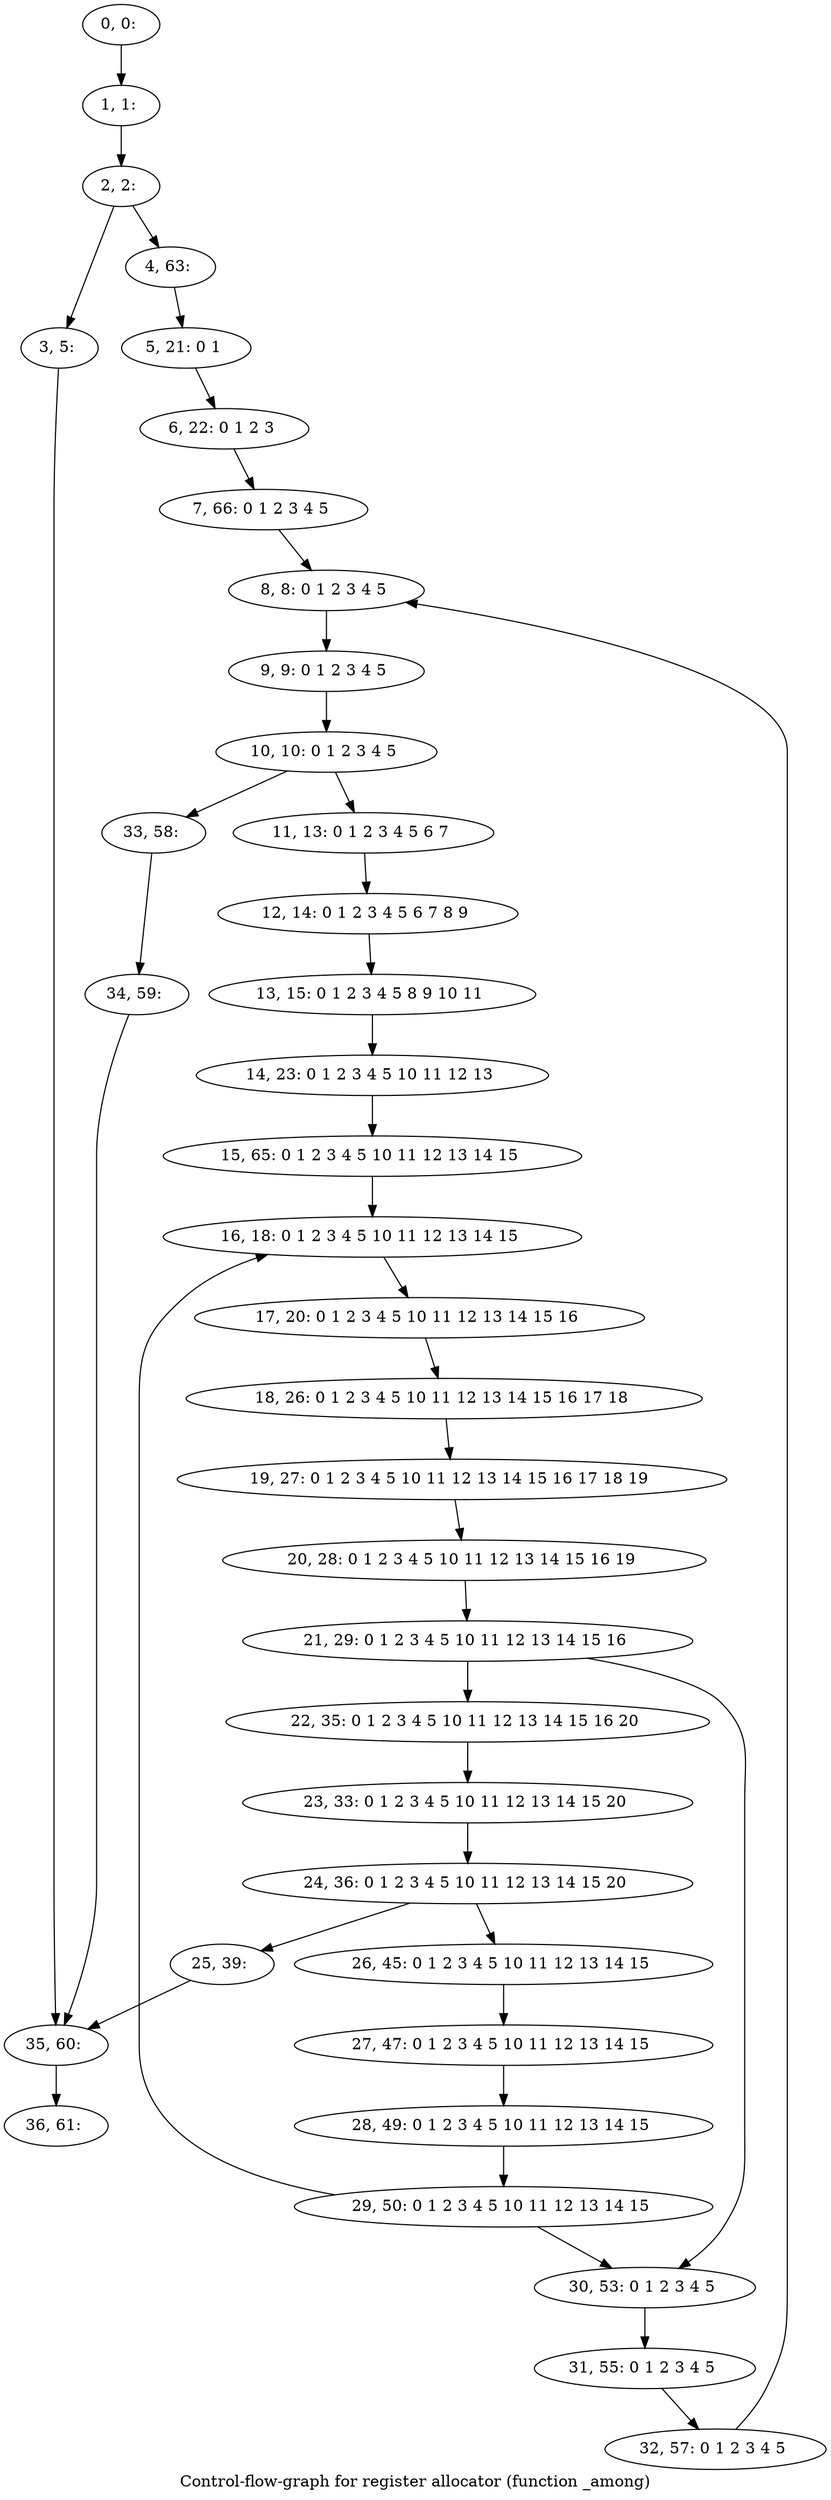 digraph G {
graph [label="Control-flow-graph for register allocator (function _among)"]
0[label="0, 0: "];
1[label="1, 1: "];
2[label="2, 2: "];
3[label="3, 5: "];
4[label="4, 63: "];
5[label="5, 21: 0 1 "];
6[label="6, 22: 0 1 2 3 "];
7[label="7, 66: 0 1 2 3 4 5 "];
8[label="8, 8: 0 1 2 3 4 5 "];
9[label="9, 9: 0 1 2 3 4 5 "];
10[label="10, 10: 0 1 2 3 4 5 "];
11[label="11, 13: 0 1 2 3 4 5 6 7 "];
12[label="12, 14: 0 1 2 3 4 5 6 7 8 9 "];
13[label="13, 15: 0 1 2 3 4 5 8 9 10 11 "];
14[label="14, 23: 0 1 2 3 4 5 10 11 12 13 "];
15[label="15, 65: 0 1 2 3 4 5 10 11 12 13 14 15 "];
16[label="16, 18: 0 1 2 3 4 5 10 11 12 13 14 15 "];
17[label="17, 20: 0 1 2 3 4 5 10 11 12 13 14 15 16 "];
18[label="18, 26: 0 1 2 3 4 5 10 11 12 13 14 15 16 17 18 "];
19[label="19, 27: 0 1 2 3 4 5 10 11 12 13 14 15 16 17 18 19 "];
20[label="20, 28: 0 1 2 3 4 5 10 11 12 13 14 15 16 19 "];
21[label="21, 29: 0 1 2 3 4 5 10 11 12 13 14 15 16 "];
22[label="22, 35: 0 1 2 3 4 5 10 11 12 13 14 15 16 20 "];
23[label="23, 33: 0 1 2 3 4 5 10 11 12 13 14 15 20 "];
24[label="24, 36: 0 1 2 3 4 5 10 11 12 13 14 15 20 "];
25[label="25, 39: "];
26[label="26, 45: 0 1 2 3 4 5 10 11 12 13 14 15 "];
27[label="27, 47: 0 1 2 3 4 5 10 11 12 13 14 15 "];
28[label="28, 49: 0 1 2 3 4 5 10 11 12 13 14 15 "];
29[label="29, 50: 0 1 2 3 4 5 10 11 12 13 14 15 "];
30[label="30, 53: 0 1 2 3 4 5 "];
31[label="31, 55: 0 1 2 3 4 5 "];
32[label="32, 57: 0 1 2 3 4 5 "];
33[label="33, 58: "];
34[label="34, 59: "];
35[label="35, 60: "];
36[label="36, 61: "];
0->1 ;
1->2 ;
2->3 ;
2->4 ;
3->35 ;
4->5 ;
5->6 ;
6->7 ;
7->8 ;
8->9 ;
9->10 ;
10->11 ;
10->33 ;
11->12 ;
12->13 ;
13->14 ;
14->15 ;
15->16 ;
16->17 ;
17->18 ;
18->19 ;
19->20 ;
20->21 ;
21->22 ;
21->30 ;
22->23 ;
23->24 ;
24->25 ;
24->26 ;
25->35 ;
26->27 ;
27->28 ;
28->29 ;
29->30 ;
29->16 ;
30->31 ;
31->32 ;
32->8 ;
33->34 ;
34->35 ;
35->36 ;
}
